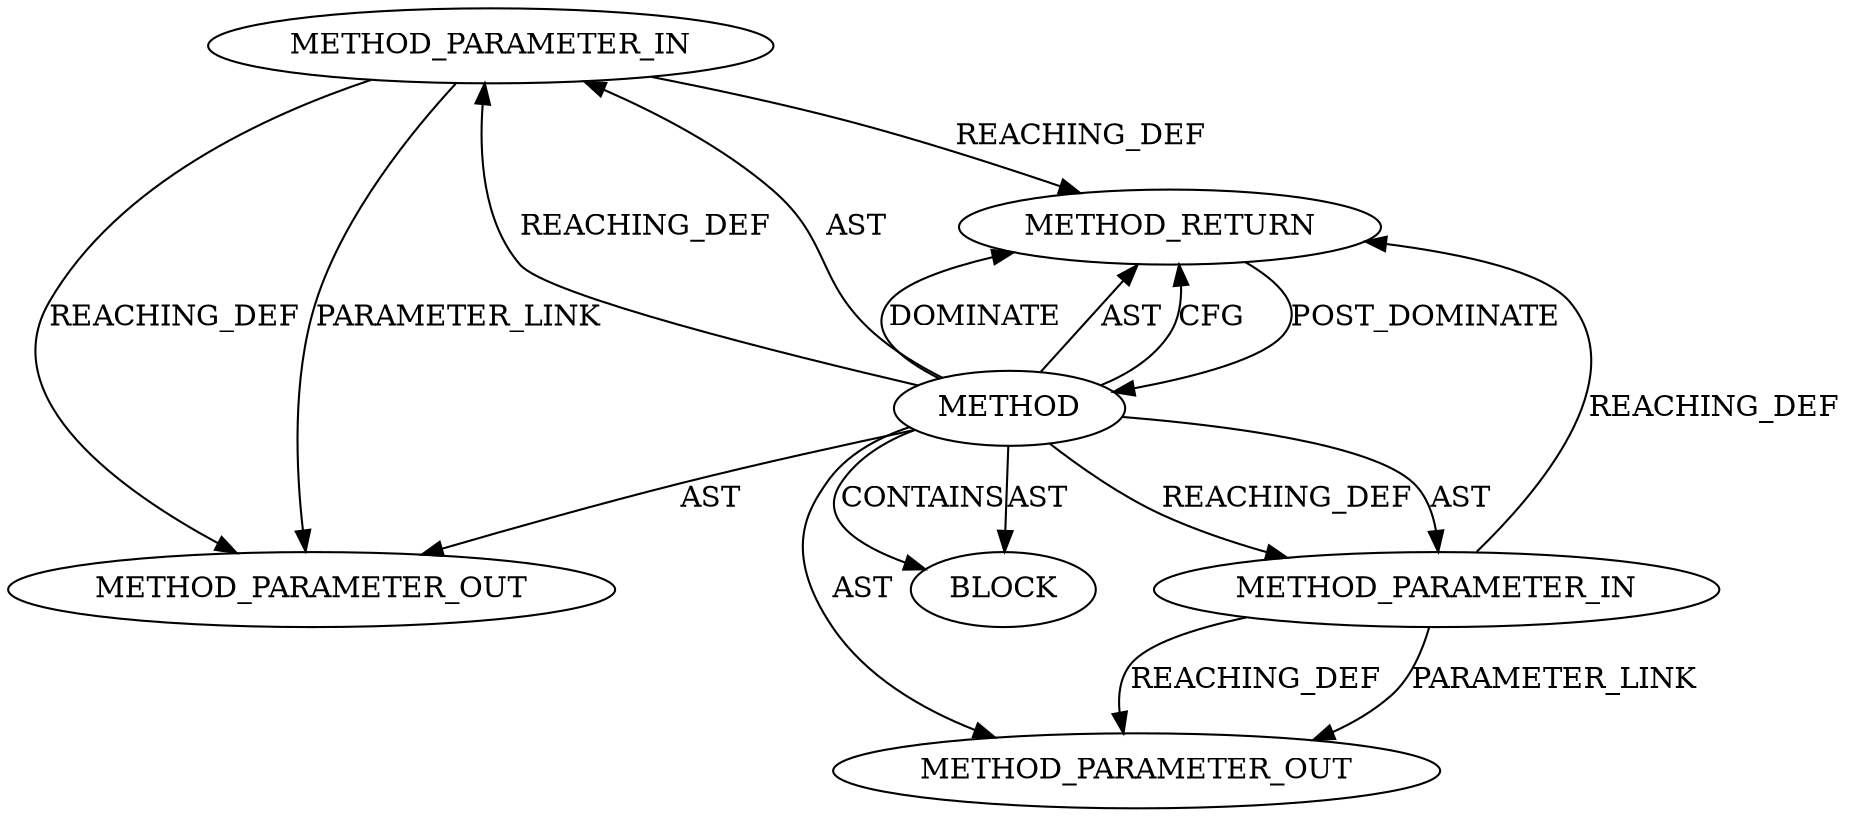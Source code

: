 digraph {
  26376 [label=METHOD_PARAMETER_IN ORDER=1 CODE="p1" IS_VARIADIC=false TYPE_FULL_NAME="ANY" EVALUATION_STRATEGY="BY_VALUE" INDEX=1 NAME="p1"]
  26377 [label=METHOD_PARAMETER_IN ORDER=2 CODE="p2" IS_VARIADIC=false TYPE_FULL_NAME="ANY" EVALUATION_STRATEGY="BY_VALUE" INDEX=2 NAME="p2"]
  27551 [label=METHOD_PARAMETER_OUT ORDER=1 CODE="p1" IS_VARIADIC=false TYPE_FULL_NAME="ANY" EVALUATION_STRATEGY="BY_VALUE" INDEX=1 NAME="p1"]
  27552 [label=METHOD_PARAMETER_OUT ORDER=2 CODE="p2" IS_VARIADIC=false TYPE_FULL_NAME="ANY" EVALUATION_STRATEGY="BY_VALUE" INDEX=2 NAME="p2"]
  26378 [label=BLOCK ORDER=1 ARGUMENT_INDEX=1 CODE="<empty>" TYPE_FULL_NAME="ANY"]
  26379 [label=METHOD_RETURN ORDER=2 CODE="RET" TYPE_FULL_NAME="ANY" EVALUATION_STRATEGY="BY_VALUE"]
  26375 [label=METHOD AST_PARENT_TYPE="NAMESPACE_BLOCK" AST_PARENT_FULL_NAME="<global>" ORDER=0 CODE="<empty>" FULL_NAME="BN_sub_word" IS_EXTERNAL=true FILENAME="<empty>" SIGNATURE="" NAME="BN_sub_word"]
  26377 -> 26379 [label=REACHING_DEF VARIABLE="p2"]
  26375 -> 26377 [label=REACHING_DEF VARIABLE=""]
  26375 -> 26378 [label=CONTAINS ]
  26375 -> 26379 [label=DOMINATE ]
  26375 -> 26377 [label=AST ]
  26379 -> 26375 [label=POST_DOMINATE ]
  26375 -> 26376 [label=REACHING_DEF VARIABLE=""]
  26376 -> 27551 [label=PARAMETER_LINK ]
  26375 -> 26379 [label=AST ]
  26376 -> 27551 [label=REACHING_DEF VARIABLE="p1"]
  26376 -> 26379 [label=REACHING_DEF VARIABLE="p1"]
  26375 -> 26379 [label=CFG ]
  26375 -> 27551 [label=AST ]
  26375 -> 27552 [label=AST ]
  26377 -> 27552 [label=PARAMETER_LINK ]
  26377 -> 27552 [label=REACHING_DEF VARIABLE="p2"]
  26375 -> 26376 [label=AST ]
  26375 -> 26378 [label=AST ]
}
